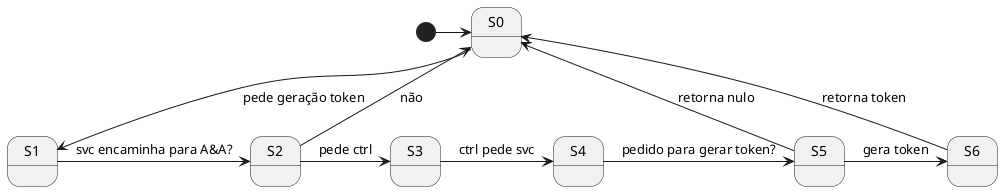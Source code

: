 @startuml me

[*] -> S0
S0 --> S1 : pede geração token
S1 -> S2 : svc encaminha para A&A?
S2 --> S0 : não
S2 -> S3 : pede ctrl
S3 -> S4 : ctrl pede svc
S4 -> S5 : pedido para gerar token?
S5 -> S0 : retorna nulo
S5 -> S6 : gera token
S6 --> S0: retorna token

@enduml
